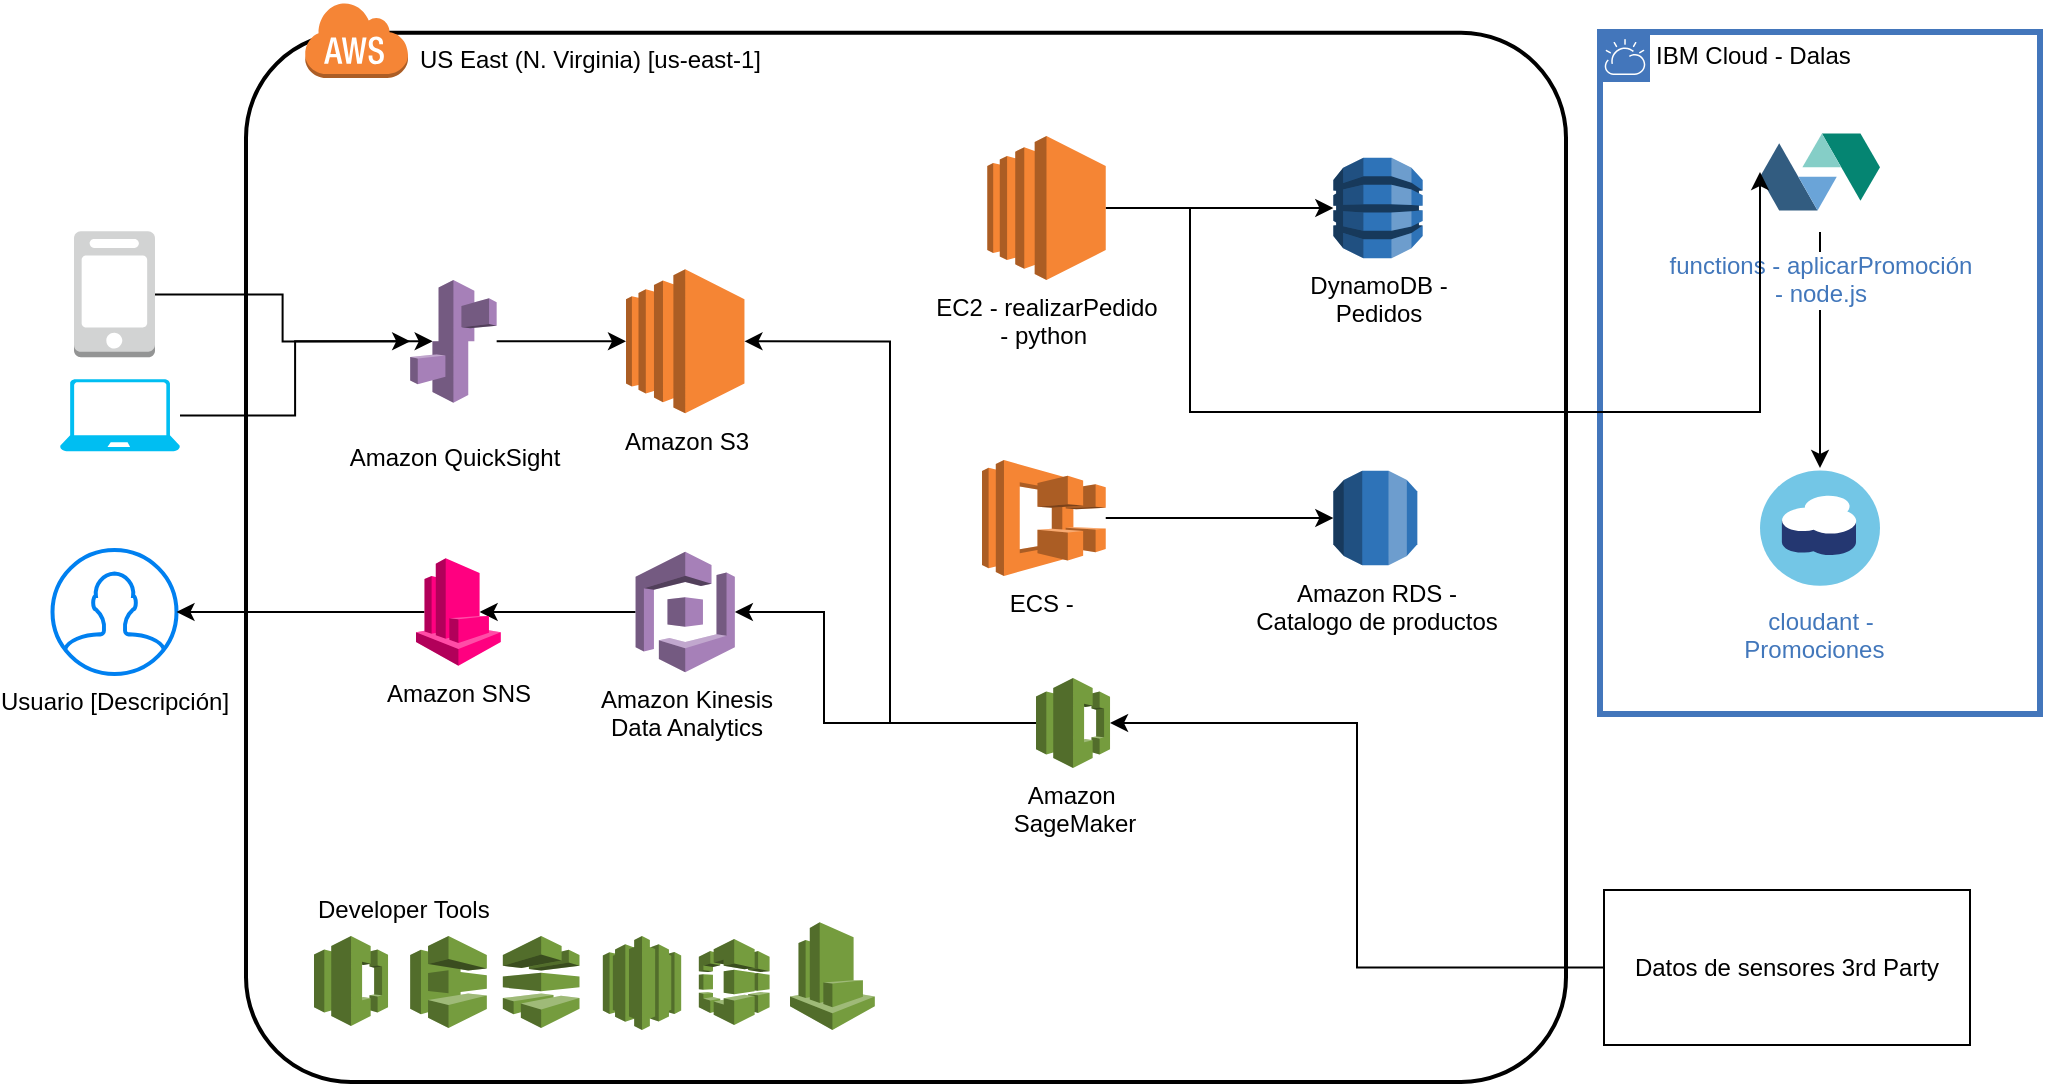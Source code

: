 <mxfile version="13.7.1" type="github">
  <diagram id="TSc8M2aQanpHi99RWJcm" name="Page-1">
    <mxGraphModel dx="1874" dy="794" grid="0" gridSize="10" guides="1" tooltips="1" connect="1" arrows="1" fold="1" page="1" pageScale="1" pageWidth="850" pageHeight="1100" math="0" shadow="0">
      <root>
        <mxCell id="0" />
        <mxCell id="1" parent="0" />
        <mxCell id="v8qC128liEodUwgJ5zLA-23" value="Usuario [Descripción]" style="html=1;verticalLabelPosition=bottom;align=center;labelBackgroundColor=#ffffff;verticalAlign=top;strokeWidth=2;strokeColor=#0080F0;shadow=0;dashed=0;shape=mxgraph.ios7.icons.user;" parent="1" vertex="1">
          <mxGeometry x="94.25" y="328" width="62" height="62" as="geometry" />
        </mxCell>
        <mxCell id="v8qC128liEodUwgJ5zLA-52" style="edgeStyle=orthogonalEdgeStyle;rounded=0;orthogonalLoop=1;jettySize=auto;html=1;entryX=0.26;entryY=0.5;entryDx=0;entryDy=0;entryPerimeter=0;" parent="1" source="v8qC128liEodUwgJ5zLA-49" target="v8qC128liEodUwgJ5zLA-17" edge="1">
          <mxGeometry relative="1" as="geometry" />
        </mxCell>
        <mxCell id="v8qC128liEodUwgJ5zLA-49" value="" style="outlineConnect=0;dashed=0;verticalLabelPosition=bottom;verticalAlign=top;align=center;html=1;shape=mxgraph.aws3.mobile_client;fillColor=#D2D3D3;gradientColor=none;dashPattern=1 1;" parent="1" vertex="1">
          <mxGeometry x="105" y="168.66" width="40.5" height="63" as="geometry" />
        </mxCell>
        <mxCell id="v8qC128liEodUwgJ5zLA-53" style="edgeStyle=orthogonalEdgeStyle;rounded=0;orthogonalLoop=1;jettySize=auto;html=1;" parent="1" source="v8qC128liEodUwgJ5zLA-50" target="v8qC128liEodUwgJ5zLA-17" edge="1">
          <mxGeometry relative="1" as="geometry" />
        </mxCell>
        <mxCell id="v8qC128liEodUwgJ5zLA-50" value="" style="verticalLabelPosition=bottom;html=1;verticalAlign=top;align=center;strokeColor=none;fillColor=#00BEF2;shape=mxgraph.azure.laptop;pointerEvents=1;dashed=1;dashPattern=1 1;" parent="1" vertex="1">
          <mxGeometry x="98" y="242.66" width="60" height="36" as="geometry" />
        </mxCell>
        <mxCell id="v8qC128liEodUwgJ5zLA-8" value="IBM Cloud - Dalas" style="shape=mxgraph.ibm.box;prType=cloud;fontStyle=0;verticalAlign=top;align=left;spacingLeft=32;spacingTop=4;fillColor=none;rounded=0;whiteSpace=wrap;html=1;strokeColor=#4376BB;strokeWidth=3;dashed=0;container=1;spacing=-4;collapsible=0;expand=0;recursiveResize=0;" parent="1" vertex="1">
          <mxGeometry x="868" y="69" width="220" height="341" as="geometry" />
        </mxCell>
        <mxCell id="v8qC128liEodUwgJ5zLA-66" style="edgeStyle=orthogonalEdgeStyle;rounded=0;orthogonalLoop=1;jettySize=auto;html=1;" parent="v8qC128liEodUwgJ5zLA-8" source="v8qC128liEodUwgJ5zLA-55" target="v8qC128liEodUwgJ5zLA-58" edge="1">
          <mxGeometry relative="1" as="geometry" />
        </mxCell>
        <mxCell id="v8qC128liEodUwgJ5zLA-55" value="functions - aplicarPromoción &lt;br&gt;- node.js" style="aspect=fixed;perimeter=ellipsePerimeter;html=1;align=center;shadow=0;dashed=0;fontColor=#4277BB;labelBackgroundColor=#ffffff;fontSize=12;spacingTop=3;image;image=img/lib/ibm/miscellaneous/openwhisk.svg;dashPattern=1 1;" parent="v8qC128liEodUwgJ5zLA-8" vertex="1">
          <mxGeometry x="80" y="40" width="60" height="60" as="geometry" />
        </mxCell>
        <mxCell id="v8qC128liEodUwgJ5zLA-58" value="cloudant - &lt;br&gt;Promociones&amp;nbsp;&amp;nbsp;" style="aspect=fixed;perimeter=ellipsePerimeter;html=1;align=center;shadow=0;dashed=0;fontColor=#4277BB;labelBackgroundColor=#ffffff;fontSize=12;spacingTop=3;image;image=img/lib/ibm/miscellaneous/cloudant.svg;dashPattern=1 1;" parent="v8qC128liEodUwgJ5zLA-8" vertex="1">
          <mxGeometry x="80" y="218" width="60" height="60" as="geometry" />
        </mxCell>
        <mxCell id="v8qC128liEodUwgJ5zLA-65" style="edgeStyle=orthogonalEdgeStyle;rounded=0;orthogonalLoop=1;jettySize=auto;html=1;entryX=0;entryY=0.5;entryDx=0;entryDy=0;" parent="1" source="v8qC128liEodUwgJ5zLA-43" target="v8qC128liEodUwgJ5zLA-55" edge="1">
          <mxGeometry relative="1" as="geometry">
            <Array as="points">
              <mxPoint x="663" y="157" />
              <mxPoint x="663" y="259" />
            </Array>
          </mxGeometry>
        </mxCell>
        <mxCell id="Daq54S6arMpTg4pPxObL-1" style="edgeStyle=orthogonalEdgeStyle;rounded=0;orthogonalLoop=1;jettySize=auto;html=1;exitX=0;exitY=0.5;exitDx=0;exitDy=0;exitPerimeter=0;entryX=0.75;entryY=0.5;entryDx=0;entryDy=0;entryPerimeter=0;" edge="1" parent="1" source="v8qC128liEodUwgJ5zLA-19" target="Daq54S6arMpTg4pPxObL-7">
          <mxGeometry relative="1" as="geometry">
            <mxPoint x="70" y="285" as="targetPoint" />
          </mxGeometry>
        </mxCell>
        <mxCell id="v8qC128liEodUwgJ5zLA-13" value="" style="rounded=1;arcSize=10;dashed=0;fillColor=none;gradientColor=none;strokeWidth=2;" parent="1" vertex="1">
          <mxGeometry x="191" y="69.413" width="660" height="524.629" as="geometry" />
        </mxCell>
        <mxCell id="v8qC128liEodUwgJ5zLA-14" value="" style="dashed=0;html=1;shape=mxgraph.aws3.cloud;fillColor=#F58536;gradientColor=none;dashed=0;" parent="1" vertex="1">
          <mxGeometry x="220.18" y="53.65" width="51.82" height="38.35" as="geometry" />
        </mxCell>
        <mxCell id="v8qC128liEodUwgJ5zLA-16" value="US East (N. Virginia) [us-east-1]" style="text;whiteSpace=wrap;html=1;" parent="1" vertex="1">
          <mxGeometry x="276.002" y="69.415" width="219.197" height="28.153" as="geometry" />
        </mxCell>
        <mxCell id="v8qC128liEodUwgJ5zLA-22" value="Amazon RDS - &lt;br&gt;Catalogo de productos" style="outlineConnect=0;dashed=0;verticalLabelPosition=bottom;verticalAlign=top;align=center;html=1;shape=mxgraph.aws3.rds;fillColor=#2E73B8;gradientColor=none;" parent="1" vertex="1">
          <mxGeometry x="734.667" y="288.373" width="42.009" height="47.258" as="geometry" />
        </mxCell>
        <mxCell id="v8qC128liEodUwgJ5zLA-19" value="Amazon Kinesis&lt;br&gt;Data Analytics" style="outlineConnect=0;dashed=0;verticalLabelPosition=bottom;verticalAlign=top;align=center;html=1;shape=mxgraph.aws3.cognito;fillColor=#A680B8;gradientColor=none;" parent="1" vertex="1">
          <mxGeometry x="385.796" y="328.827" width="49.631" height="60.329" as="geometry" />
        </mxCell>
        <mxCell id="v8qC128liEodUwgJ5zLA-24" value="" style="outlineConnect=0;dashed=0;verticalLabelPosition=bottom;verticalAlign=top;align=center;html=1;shape=mxgraph.aws3.codecommit;fillColor=#759C3E;gradientColor=none;" parent="1" vertex="1">
          <mxGeometry x="225" y="521" width="37.02" height="45" as="geometry" />
        </mxCell>
        <mxCell id="v8qC128liEodUwgJ5zLA-25" value="" style="outlineConnect=0;dashed=0;verticalLabelPosition=bottom;verticalAlign=top;align=center;html=1;shape=mxgraph.aws3.codedeploy;fillColor=#759C3E;gradientColor=none;" parent="1" vertex="1">
          <mxGeometry x="273.09" y="521" width="38.33" height="46" as="geometry" />
        </mxCell>
        <mxCell id="v8qC128liEodUwgJ5zLA-26" value="" style="outlineConnect=0;dashed=0;verticalLabelPosition=bottom;verticalAlign=top;align=center;html=1;shape=mxgraph.aws3.codepipeline;fillColor=#759C3E;gradientColor=none;" parent="1" vertex="1">
          <mxGeometry x="319.42" y="521" width="38.33" height="46" as="geometry" />
        </mxCell>
        <mxCell id="v8qC128liEodUwgJ5zLA-27" value="" style="outlineConnect=0;dashed=0;verticalLabelPosition=bottom;verticalAlign=top;align=center;html=1;shape=mxgraph.aws3.codestar;fillColor=#759C3E;gradientColor=none;" parent="1" vertex="1">
          <mxGeometry x="369.42" y="521" width="39.17" height="47" as="geometry" />
        </mxCell>
        <mxCell id="v8qC128liEodUwgJ5zLA-28" value="" style="outlineConnect=0;dashed=0;verticalLabelPosition=bottom;verticalAlign=top;align=center;html=1;shape=mxgraph.aws3.codebuild;fillColor=#759C3E;gradientColor=none;" parent="1" vertex="1">
          <mxGeometry x="417.42" y="522.5" width="35.37" height="43" as="geometry" />
        </mxCell>
        <mxCell id="v8qC128liEodUwgJ5zLA-48" style="edgeStyle=orthogonalEdgeStyle;rounded=0;orthogonalLoop=1;jettySize=auto;html=1;entryX=0;entryY=0.5;entryDx=0;entryDy=0;entryPerimeter=0;" parent="1" source="v8qC128liEodUwgJ5zLA-17" target="Daq54S6arMpTg4pPxObL-3" edge="1">
          <mxGeometry relative="1" as="geometry">
            <mxPoint x="380.997" y="223.7" as="targetPoint" />
          </mxGeometry>
        </mxCell>
        <mxCell id="v8qC128liEodUwgJ5zLA-17" value="&lt;br&gt;Amazon QuickSight" style="outlineConnect=0;dashed=0;verticalLabelPosition=bottom;verticalAlign=top;align=center;html=1;shape=mxgraph.aws3.elastic_beanstalk;fillColor=#A680B8;gradientColor=none;" parent="1" vertex="1">
          <mxGeometry x="273.093" y="192.995" width="43.236" height="61.334" as="geometry" />
        </mxCell>
        <mxCell id="v8qC128liEodUwgJ5zLA-62" style="edgeStyle=orthogonalEdgeStyle;rounded=0;orthogonalLoop=1;jettySize=auto;html=1;entryX=0;entryY=0.5;entryDx=0;entryDy=0;entryPerimeter=0;" parent="1" source="v8qC128liEodUwgJ5zLA-34" target="v8qC128liEodUwgJ5zLA-22" edge="1">
          <mxGeometry relative="1" as="geometry" />
        </mxCell>
        <mxCell id="v8qC128liEodUwgJ5zLA-34" value="ECS -&amp;nbsp;" style="outlineConnect=0;dashed=0;verticalLabelPosition=bottom;verticalAlign=top;align=center;html=1;shape=mxgraph.aws3.ecs;fillColor=#F58534;gradientColor=none;" parent="1" vertex="1">
          <mxGeometry x="559" y="283.0" width="61.87" height="58" as="geometry" />
        </mxCell>
        <mxCell id="v8qC128liEodUwgJ5zLA-36" value="Developer Tools" style="text;whiteSpace=wrap;html=1;" parent="1" vertex="1">
          <mxGeometry x="225.002" y="494.345" width="219.197" height="28.153" as="geometry" />
        </mxCell>
        <mxCell id="v8qC128liEodUwgJ5zLA-64" style="edgeStyle=orthogonalEdgeStyle;rounded=0;orthogonalLoop=1;jettySize=auto;html=1;entryX=0;entryY=0.5;entryDx=0;entryDy=0;entryPerimeter=0;" parent="1" source="v8qC128liEodUwgJ5zLA-43" target="v8qC128liEodUwgJ5zLA-63" edge="1">
          <mxGeometry relative="1" as="geometry" />
        </mxCell>
        <mxCell id="v8qC128liEodUwgJ5zLA-43" value="EC2 - realizarPedido&lt;br&gt;- python&amp;nbsp;" style="outlineConnect=0;dashed=0;verticalLabelPosition=bottom;verticalAlign=top;align=center;html=1;shape=mxgraph.aws3.ec2;fillColor=#F58534;gradientColor=none;dashPattern=1 1;" parent="1" vertex="1">
          <mxGeometry x="561.64" y="121" width="59.23" height="72" as="geometry" />
        </mxCell>
        <mxCell id="v8qC128liEodUwgJ5zLA-63" value="DynamoDB - &lt;br&gt;Pedidos" style="outlineConnect=0;dashed=0;verticalLabelPosition=bottom;verticalAlign=top;align=center;html=1;shape=mxgraph.aws3.dynamo_db;fillColor=#2E73B8;gradientColor=none;" parent="1" vertex="1">
          <mxGeometry x="734.667" y="131.868" width="44.684" height="50.274" as="geometry" />
        </mxCell>
        <mxCell id="v8qC128liEodUwgJ5zLA-67" value="" style="outlineConnect=0;dashed=0;verticalLabelPosition=bottom;verticalAlign=top;align=center;html=1;shape=mxgraph.aws3.cloudwatch;fillColor=#759C3E;gradientColor=none;dashPattern=1 1;" parent="1" vertex="1">
          <mxGeometry x="463" y="514.17" width="42.41" height="53.83" as="geometry" />
        </mxCell>
        <mxCell id="Daq54S6arMpTg4pPxObL-3" value="Amazon S3" style="outlineConnect=0;dashed=0;verticalLabelPosition=bottom;verticalAlign=top;align=center;html=1;shape=mxgraph.aws3.ec2;fillColor=#F58534;gradientColor=none;dashPattern=1 1;" vertex="1" parent="1">
          <mxGeometry x="381" y="187.66" width="59.23" height="72" as="geometry" />
        </mxCell>
        <mxCell id="Daq54S6arMpTg4pPxObL-10" style="edgeStyle=orthogonalEdgeStyle;rounded=0;orthogonalLoop=1;jettySize=auto;html=1;exitX=0;exitY=0.5;exitDx=0;exitDy=0;exitPerimeter=0;entryX=1;entryY=0.5;entryDx=0;entryDy=0;entryPerimeter=0;" edge="1" parent="1" source="Daq54S6arMpTg4pPxObL-5" target="Daq54S6arMpTg4pPxObL-3">
          <mxGeometry relative="1" as="geometry">
            <Array as="points">
              <mxPoint x="513" y="415" />
              <mxPoint x="513" y="224" />
            </Array>
          </mxGeometry>
        </mxCell>
        <mxCell id="Daq54S6arMpTg4pPxObL-20" style="edgeStyle=orthogonalEdgeStyle;rounded=0;orthogonalLoop=1;jettySize=auto;html=1;exitX=0;exitY=0.5;exitDx=0;exitDy=0;exitPerimeter=0;entryX=1;entryY=0.5;entryDx=0;entryDy=0;entryPerimeter=0;" edge="1" parent="1" source="Daq54S6arMpTg4pPxObL-5" target="v8qC128liEodUwgJ5zLA-19">
          <mxGeometry relative="1" as="geometry">
            <Array as="points">
              <mxPoint x="480" y="415" />
              <mxPoint x="480" y="359" />
            </Array>
          </mxGeometry>
        </mxCell>
        <mxCell id="Daq54S6arMpTg4pPxObL-5" value="Amazon&amp;nbsp;&lt;br&gt;SageMaker" style="outlineConnect=0;dashed=0;verticalLabelPosition=bottom;verticalAlign=top;align=center;html=1;shape=mxgraph.aws3.codecommit;fillColor=#759C3E;gradientColor=none;" vertex="1" parent="1">
          <mxGeometry x="586" y="392" width="37.02" height="45" as="geometry" />
        </mxCell>
        <mxCell id="Daq54S6arMpTg4pPxObL-8" style="edgeStyle=orthogonalEdgeStyle;rounded=0;orthogonalLoop=1;jettySize=auto;html=1;exitX=0.1;exitY=0.5;exitDx=0;exitDy=0;exitPerimeter=0;" edge="1" parent="1" source="Daq54S6arMpTg4pPxObL-7" target="v8qC128liEodUwgJ5zLA-23">
          <mxGeometry relative="1" as="geometry" />
        </mxCell>
        <mxCell id="Daq54S6arMpTg4pPxObL-7" value="Amazon SNS" style="outlineConnect=0;dashed=0;verticalLabelPosition=bottom;verticalAlign=top;align=center;html=1;shape=mxgraph.aws3.cloudwatch;fillColor=#FF0080;gradientColor=none;dashPattern=1 1;" vertex="1" parent="1">
          <mxGeometry x="276" y="332.08" width="42.41" height="53.83" as="geometry" />
        </mxCell>
        <mxCell id="Daq54S6arMpTg4pPxObL-12" style="edgeStyle=orthogonalEdgeStyle;rounded=0;orthogonalLoop=1;jettySize=auto;html=1;exitX=0;exitY=0.5;exitDx=0;exitDy=0;entryX=1;entryY=0.5;entryDx=0;entryDy=0;entryPerimeter=0;" edge="1" parent="1" source="Daq54S6arMpTg4pPxObL-11" target="Daq54S6arMpTg4pPxObL-5">
          <mxGeometry relative="1" as="geometry" />
        </mxCell>
        <mxCell id="Daq54S6arMpTg4pPxObL-18" value="" style="group" vertex="1" connectable="0" parent="1">
          <mxGeometry x="870" y="498" width="183" height="77.5" as="geometry" />
        </mxCell>
        <mxCell id="Daq54S6arMpTg4pPxObL-11" value="Datos de sensores 3rd Party&lt;br&gt;" style="rounded=0;whiteSpace=wrap;html=1;fillColor=none;shadow=0;" vertex="1" parent="Daq54S6arMpTg4pPxObL-18">
          <mxGeometry width="183" height="77.5" as="geometry" />
        </mxCell>
        <mxCell id="Daq54S6arMpTg4pPxObL-16" value="" style="shape=image;html=1;verticalAlign=top;verticalLabelPosition=bottom;labelBackgroundColor=#ffffff;imageAspect=0;aspect=fixed;image=https://cdn2.iconfinder.com/data/icons/innovation-technology-1/512/tech_0007-128.png;shadow=1;fillColor=#66B2FF;strokeColor=#000000;" vertex="1" parent="Daq54S6arMpTg4pPxObL-18">
          <mxGeometry width="24" height="24" as="geometry" />
        </mxCell>
      </root>
    </mxGraphModel>
  </diagram>
</mxfile>
